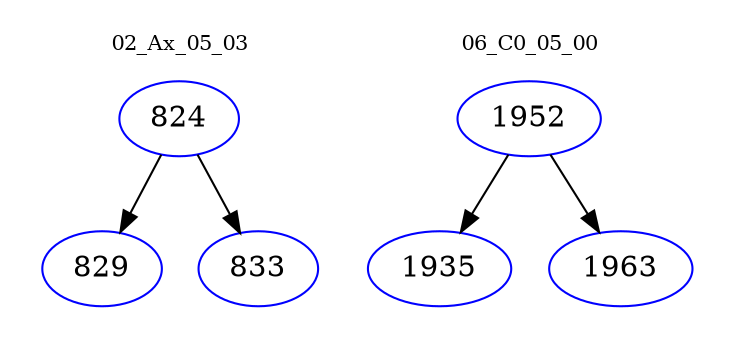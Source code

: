 digraph{
subgraph cluster_0 {
color = white
label = "02_Ax_05_03";
fontsize=10;
T0_824 [label="824", color="blue"]
T0_824 -> T0_829 [color="black"]
T0_829 [label="829", color="blue"]
T0_824 -> T0_833 [color="black"]
T0_833 [label="833", color="blue"]
}
subgraph cluster_1 {
color = white
label = "06_C0_05_00";
fontsize=10;
T1_1952 [label="1952", color="blue"]
T1_1952 -> T1_1935 [color="black"]
T1_1935 [label="1935", color="blue"]
T1_1952 -> T1_1963 [color="black"]
T1_1963 [label="1963", color="blue"]
}
}
